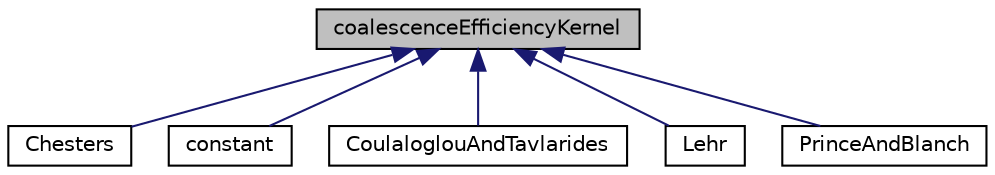 digraph "coalescenceEfficiencyKernel"
{
  bgcolor="transparent";
  edge [fontname="Helvetica",fontsize="10",labelfontname="Helvetica",labelfontsize="10"];
  node [fontname="Helvetica",fontsize="10",shape=record];
  Node1 [label="coalescenceEfficiencyKernel",height=0.2,width=0.4,color="black", fillcolor="grey75", style="filled", fontcolor="black"];
  Node1 -> Node2 [dir="back",color="midnightblue",fontsize="10",style="solid",fontname="Helvetica"];
  Node2 [label="Chesters",height=0.2,width=0.4,color="black",URL="$a00027.html"];
  Node1 -> Node3 [dir="back",color="midnightblue",fontsize="10",style="solid",fontname="Helvetica"];
  Node3 [label="constant",height=0.2,width=0.4,color="black",URL="$a00037.html"];
  Node1 -> Node4 [dir="back",color="midnightblue",fontsize="10",style="solid",fontname="Helvetica"];
  Node4 [label="CoulaloglouAndTavlarides",height=0.2,width=0.4,color="black",URL="$a00048.html"];
  Node1 -> Node5 [dir="back",color="midnightblue",fontsize="10",style="solid",fontname="Helvetica"];
  Node5 [label="Lehr",height=0.2,width=0.4,color="black",URL="$a00112.html",tooltip="Coalesence efficiency based on film drainage and rupture times. "];
  Node1 -> Node6 [dir="back",color="midnightblue",fontsize="10",style="solid",fontname="Helvetica"];
  Node6 [label="PrinceAndBlanch",height=0.2,width=0.4,color="black",URL="$a00177.html",tooltip="Coalesence efficiency based on film drainage and rupture times. "];
}
